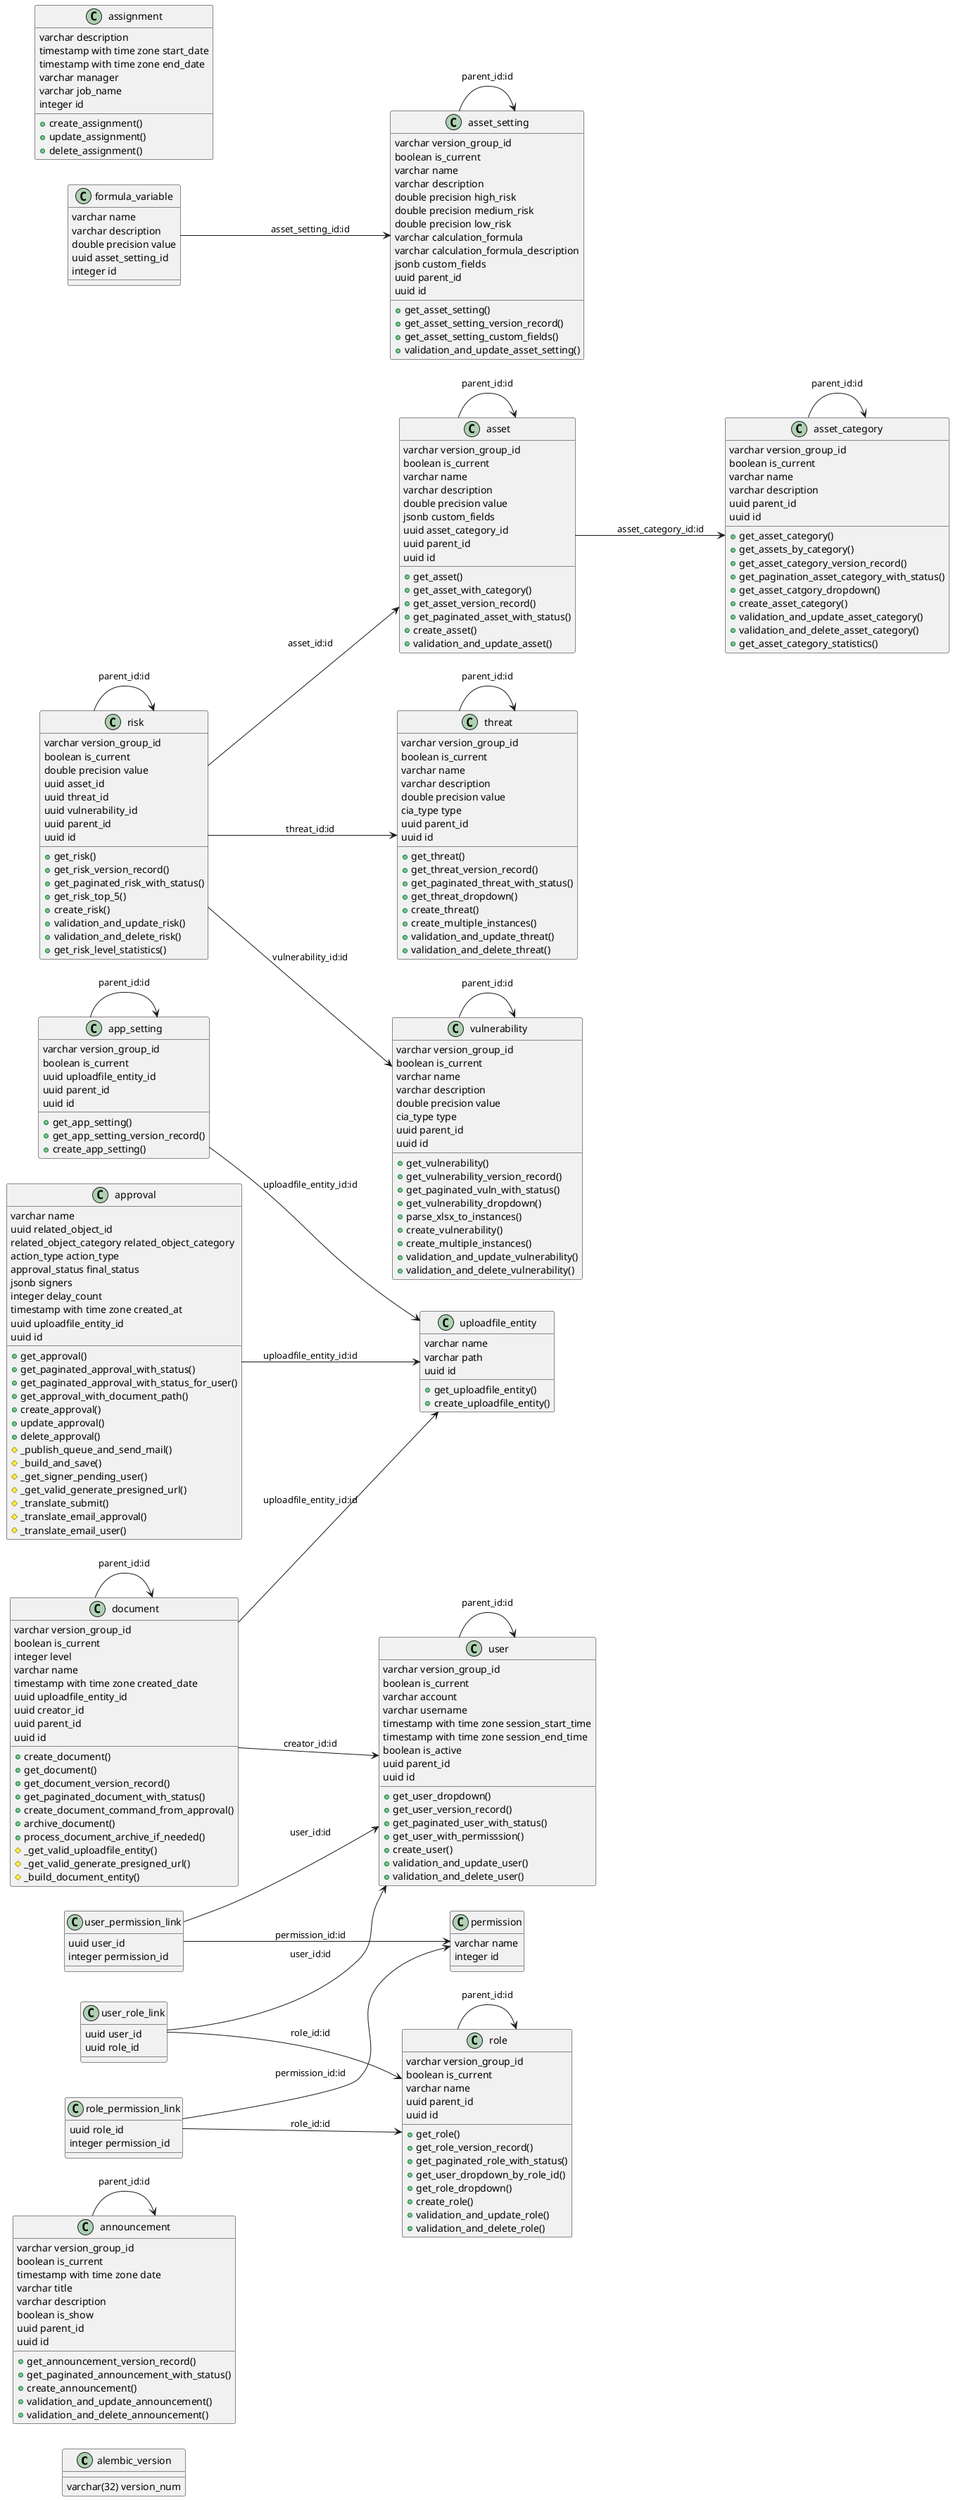 @startuml

left to right direction

class alembic_version {
  varchar(32) version_num
}
class announcement {
  varchar version_group_id
  boolean is_current
  timestamp with time zone date
  varchar title
  varchar description
  boolean is_show
  uuid parent_id
  uuid id
  + get_announcement_version_record()
  + get_paginated_announcement_with_status()
  + create_announcement()
  + validation_and_update_announcement()
  + validation_and_delete_announcement()
}
class app_setting {
  varchar version_group_id
  boolean is_current
  uuid uploadfile_entity_id
  uuid parent_id
  uuid id
  + get_app_setting()
  + get_app_setting_version_record()
  + create_app_setting()
}
class approval {
  varchar name
  uuid related_object_id
  related_object_category related_object_category
  action_type action_type
  approval_status final_status
  jsonb signers
  integer delay_count
  timestamp with time zone created_at
  uuid uploadfile_entity_id
  uuid id
  + get_approval()
  + get_paginated_approval_with_status()
  + get_paginated_approval_with_status_for_user()
  + get_approval_with_document_path()
  + create_approval()
  + update_approval()
  + delete_approval()
  # _publish_queue_and_send_mail()
  # _build_and_save()
  # _get_signer_pending_user()
  # _get_valid_generate_presigned_url()
  # _translate_submit()
  # _translate_email_approval()
  # _translate_email_user()
}
class asset {
  varchar version_group_id
  boolean is_current
  varchar name
  varchar description
  double precision value
  jsonb custom_fields
  uuid asset_category_id
  uuid parent_id
  uuid id
  + get_asset()
  + get_asset_with_category()
  + get_asset_version_record()
  + get_paginated_asset_with_status()
  + create_asset()
  + validation_and_update_asset()
}
class asset_category {
  varchar version_group_id
  boolean is_current
  varchar name
  varchar description
  uuid parent_id
  uuid id
  + get_asset_category()
  + get_assets_by_category()
  + get_asset_category_version_record()
  + get_pagination_asset_category_with_status()
  + get_asset_catgory_dropdown()
  + create_asset_category()
  + validation_and_update_asset_category()
  + validation_and_delete_asset_category()
  + get_asset_category_statistics()
}
class asset_setting {
  varchar version_group_id
  boolean is_current
  varchar name
  varchar description
  double precision high_risk
  double precision medium_risk
  double precision low_risk
  varchar calculation_formula
  varchar calculation_formula_description
  jsonb custom_fields
  uuid parent_id
  uuid id
  + get_asset_setting()
  + get_asset_setting_version_record()
  + get_asset_setting_custom_fields()
  + validation_and_update_asset_setting()
}
class assignment {
  varchar description
  timestamp with time zone start_date
  timestamp with time zone end_date
  varchar manager
  varchar job_name
  integer id
  + create_assignment()
  + update_assignment()
  + delete_assignment()
}
class document {
  varchar version_group_id
  boolean is_current
  integer level
  varchar name
  timestamp with time zone created_date
  uuid uploadfile_entity_id
  uuid creator_id
  uuid parent_id
  uuid id
  + create_document()
  + get_document()
  + get_document_version_record()
  + get_paginated_document_with_status()
  + create_document_command_from_approval()
  + archive_document()
  + process_document_archive_if_needed()
  # _get_valid_uploadfile_entity()
  # _get_valid_generate_presigned_url()
  # _build_document_entity()
}
class formula_variable {
  varchar name
  varchar description
  double precision value
  uuid asset_setting_id
  integer id
}
class permission {
  varchar name
  integer id
}
class risk {
  varchar version_group_id
  boolean is_current
  double precision value
  uuid asset_id
  uuid threat_id
  uuid vulnerability_id
  uuid parent_id
  uuid id
  + get_risk()
  + get_risk_version_record()
  + get_paginated_risk_with_status()
  + get_risk_top_5()
  + create_risk()
  + validation_and_update_risk()
  + validation_and_delete_risk()
  + get_risk_level_statistics()
}
class role {
  varchar version_group_id
  boolean is_current
  varchar name
  uuid parent_id
  uuid id
  + get_role()
  + get_role_version_record()
  + get_paginated_role_with_status()
  + get_user_dropdown_by_role_id()
  + get_role_dropdown()
  + create_role()
  + validation_and_update_role()
  + validation_and_delete_role()
}
class role_permission_link {
  uuid role_id
  integer permission_id
}
class threat {
  varchar version_group_id
  boolean is_current
  varchar name
  varchar description
  double precision value
  cia_type type
  uuid parent_id
  uuid id
  + get_threat()
  + get_threat_version_record()
  + get_paginated_threat_with_status()
  + get_threat_dropdown()
  + create_threat()
  + create_multiple_instances()
  + validation_and_update_threat()
  + validation_and_delete_threat()
}
class uploadfile_entity {
  varchar name
  varchar path
  uuid id
  + get_uploadfile_entity()
  + create_uploadfile_entity()
}
class user {
  varchar version_group_id
  boolean is_current
  varchar account
  varchar username
  timestamp with time zone session_start_time
  timestamp with time zone session_end_time
  boolean is_active
  uuid parent_id
  uuid id
  + get_user_dropdown()
  + get_user_version_record()
  + get_paginated_user_with_status()
  + get_user_with_permisssion()
  + create_user()
  + validation_and_update_user()
  + validation_and_delete_user()
}
class user_permission_link {
  uuid user_id
  integer permission_id
}
class user_role_link {
  uuid user_id
  uuid role_id
}
class vulnerability {
  varchar version_group_id
  boolean is_current
  varchar name
  varchar description
  double precision value
  cia_type type
  uuid parent_id
  uuid id
  + get_vulnerability()
  + get_vulnerability_version_record()
  + get_paginated_vuln_with_status()
  + get_vulnerability_dropdown()
  + parse_xlsx_to_instances()
  + create_vulnerability()
  + create_multiple_instances()
  + validation_and_update_vulnerability()
  + validation_and_delete_vulnerability()
}

announcement --> announcement : parent_id:id
app_setting --> app_setting : parent_id:id
app_setting --> uploadfile_entity : uploadfile_entity_id:id
approval --> uploadfile_entity : uploadfile_entity_id:id
asset --> asset : parent_id:id
asset --> asset_category : asset_category_id:id
asset_category --> asset_category : parent_id:id
asset_setting --> asset_setting : parent_id:id
document --> document : parent_id:id
document --> uploadfile_entity : uploadfile_entity_id:id
document --> user : creator_id:id
formula_variable --> asset_setting : asset_setting_id:id
risk --> asset : asset_id:id
risk --> risk : parent_id:id
risk --> threat : threat_id:id
risk --> vulnerability : vulnerability_id:id
role --> role : parent_id:id
role_permission_link --> permission : permission_id:id
role_permission_link --> role : role_id:id
threat --> threat : parent_id:id
user --> user : parent_id:id
user_permission_link --> permission : permission_id:id
user_permission_link --> user : user_id:id
user_role_link --> role : role_id:id
user_role_link --> user : user_id:id
vulnerability --> vulnerability : parent_id:id
@enduml
